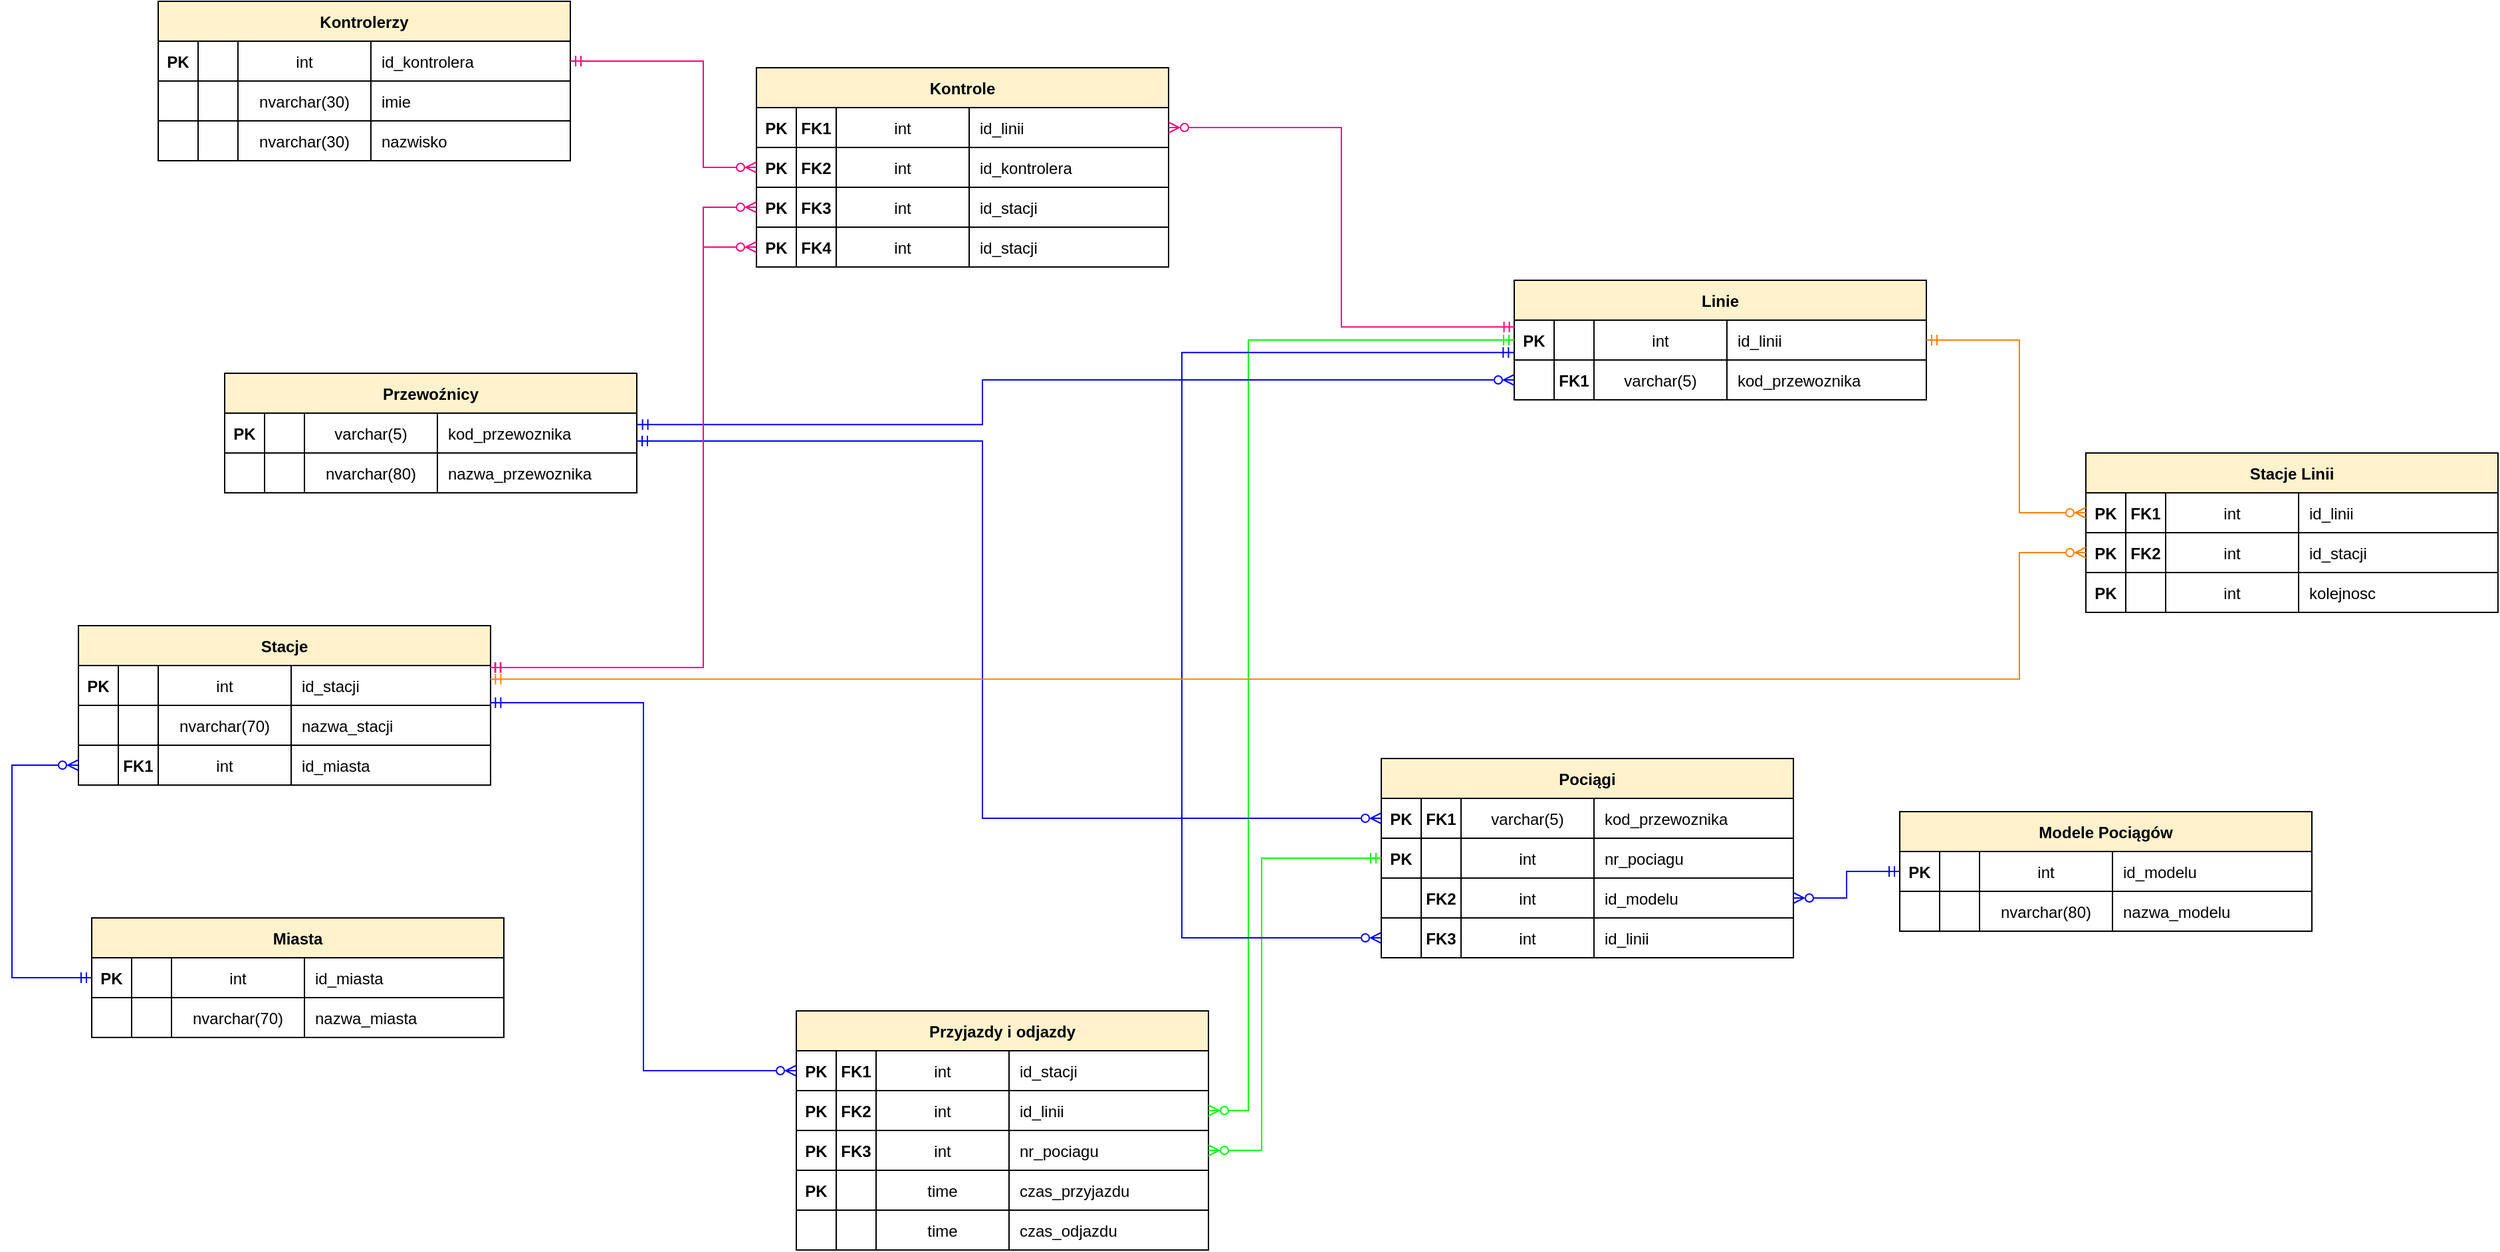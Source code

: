 <mxfile version="20.7.4" type="device"><diagram id="R2lEEEUBdFMjLlhIrx00" name="Page-1"><mxGraphModel dx="2643" dy="2155" grid="1" gridSize="10" guides="1" tooltips="1" connect="1" arrows="1" fold="1" page="1" pageScale="1" pageWidth="850" pageHeight="1100" math="0" shadow="0" extFonts="Permanent Marker^https://fonts.googleapis.com/css?family=Permanent+Marker"><root><mxCell id="0"/><mxCell id="1" parent="0"/><mxCell id="7_qt628ERWkZBhggBIUi-241" value="Stacje" style="shape=table;startSize=30;container=1;collapsible=1;childLayout=tableLayout;fixedRows=1;rowLines=0;fontStyle=1;align=center;resizeLast=1;fillColor=#FFF2CC;" parent="1" vertex="1"><mxGeometry x="30" y="420" width="310" height="120" as="geometry"/></mxCell><mxCell id="7_qt628ERWkZBhggBIUi-242" value="" style="shape=tableRow;horizontal=0;startSize=0;swimlaneHead=0;swimlaneBody=0;fillColor=none;collapsible=0;dropTarget=0;points=[[0,0.5],[1,0.5]];portConstraint=eastwest;top=0;left=0;right=0;bottom=1;" parent="7_qt628ERWkZBhggBIUi-241" vertex="1"><mxGeometry y="30" width="310" height="30" as="geometry"/></mxCell><mxCell id="7_qt628ERWkZBhggBIUi-243" value="PK" style="shape=partialRectangle;connectable=0;fillColor=none;top=0;left=0;bottom=0;right=0;fontStyle=1;overflow=hidden;" parent="7_qt628ERWkZBhggBIUi-242" vertex="1"><mxGeometry width="30" height="30" as="geometry"><mxRectangle width="30" height="30" as="alternateBounds"/></mxGeometry></mxCell><mxCell id="7_qt628ERWkZBhggBIUi-276" style="shape=partialRectangle;connectable=0;fillColor=none;top=0;left=0;bottom=0;right=0;fontStyle=1;overflow=hidden;" parent="7_qt628ERWkZBhggBIUi-242" vertex="1"><mxGeometry x="30" width="30" height="30" as="geometry"><mxRectangle width="30" height="30" as="alternateBounds"/></mxGeometry></mxCell><mxCell id="7_qt628ERWkZBhggBIUi-244" value="int" style="shape=partialRectangle;connectable=0;fillColor=none;top=0;left=0;bottom=0;right=0;fontStyle=0;overflow=hidden;" parent="7_qt628ERWkZBhggBIUi-242" vertex="1"><mxGeometry x="60" width="100" height="30" as="geometry"><mxRectangle width="100" height="30" as="alternateBounds"/></mxGeometry></mxCell><mxCell id="7_qt628ERWkZBhggBIUi-245" value="id_stacji" style="shape=partialRectangle;connectable=0;fillColor=none;top=0;left=0;bottom=0;right=0;align=left;spacingLeft=6;fontStyle=0;overflow=hidden;" parent="7_qt628ERWkZBhggBIUi-242" vertex="1"><mxGeometry x="160" width="150" height="30" as="geometry"><mxRectangle width="150" height="30" as="alternateBounds"/></mxGeometry></mxCell><mxCell id="7_qt628ERWkZBhggBIUi-246" value="" style="shape=tableRow;horizontal=0;startSize=0;swimlaneHead=0;swimlaneBody=0;fillColor=none;collapsible=0;dropTarget=0;points=[[0,0.5],[1,0.5]];portConstraint=eastwest;top=0;left=0;right=0;bottom=1;" parent="7_qt628ERWkZBhggBIUi-241" vertex="1"><mxGeometry y="60" width="310" height="30" as="geometry"/></mxCell><mxCell id="7_qt628ERWkZBhggBIUi-247" value="" style="shape=partialRectangle;connectable=0;fillColor=none;top=0;left=0;bottom=0;right=0;fontStyle=1;overflow=hidden;" parent="7_qt628ERWkZBhggBIUi-246" vertex="1"><mxGeometry width="30" height="30" as="geometry"><mxRectangle width="30" height="30" as="alternateBounds"/></mxGeometry></mxCell><mxCell id="7_qt628ERWkZBhggBIUi-277" style="shape=partialRectangle;connectable=0;fillColor=none;top=0;left=0;bottom=0;right=0;fontStyle=1;overflow=hidden;" parent="7_qt628ERWkZBhggBIUi-246" vertex="1"><mxGeometry x="30" width="30" height="30" as="geometry"><mxRectangle width="30" height="30" as="alternateBounds"/></mxGeometry></mxCell><mxCell id="7_qt628ERWkZBhggBIUi-248" value="nvarchar(70)" style="shape=partialRectangle;connectable=0;fillColor=none;top=0;left=0;bottom=0;right=0;fontStyle=0;overflow=hidden;" parent="7_qt628ERWkZBhggBIUi-246" vertex="1"><mxGeometry x="60" width="100" height="30" as="geometry"><mxRectangle width="100" height="30" as="alternateBounds"/></mxGeometry></mxCell><mxCell id="7_qt628ERWkZBhggBIUi-249" value="nazwa_stacji" style="shape=partialRectangle;connectable=0;fillColor=none;top=0;left=0;bottom=0;right=0;align=left;spacingLeft=6;fontStyle=0;overflow=hidden;" parent="7_qt628ERWkZBhggBIUi-246" vertex="1"><mxGeometry x="160" width="150" height="30" as="geometry"><mxRectangle width="150" height="30" as="alternateBounds"/></mxGeometry></mxCell><mxCell id="7_qt628ERWkZBhggBIUi-259" style="shape=tableRow;horizontal=0;startSize=0;swimlaneHead=0;swimlaneBody=0;fillColor=none;collapsible=0;dropTarget=0;points=[[0,0.5],[1,0.5]];portConstraint=eastwest;top=0;left=0;right=0;bottom=1;" parent="7_qt628ERWkZBhggBIUi-241" vertex="1"><mxGeometry y="90" width="310" height="30" as="geometry"/></mxCell><mxCell id="7_qt628ERWkZBhggBIUi-260" value="" style="shape=partialRectangle;connectable=0;fillColor=none;top=0;left=0;bottom=0;right=0;fontStyle=1;overflow=hidden;" parent="7_qt628ERWkZBhggBIUi-259" vertex="1"><mxGeometry width="30" height="30" as="geometry"><mxRectangle width="30" height="30" as="alternateBounds"/></mxGeometry></mxCell><mxCell id="7_qt628ERWkZBhggBIUi-278" value="FK1" style="shape=partialRectangle;connectable=0;fillColor=none;top=0;left=0;bottom=0;right=0;fontStyle=1;overflow=hidden;" parent="7_qt628ERWkZBhggBIUi-259" vertex="1"><mxGeometry x="30" width="30" height="30" as="geometry"><mxRectangle width="30" height="30" as="alternateBounds"/></mxGeometry></mxCell><mxCell id="7_qt628ERWkZBhggBIUi-261" value="int" style="shape=partialRectangle;connectable=0;fillColor=none;top=0;left=0;bottom=0;right=0;fontStyle=0;overflow=hidden;" parent="7_qt628ERWkZBhggBIUi-259" vertex="1"><mxGeometry x="60" width="100" height="30" as="geometry"><mxRectangle width="100" height="30" as="alternateBounds"/></mxGeometry></mxCell><mxCell id="7_qt628ERWkZBhggBIUi-262" value="id_miasta" style="shape=partialRectangle;connectable=0;fillColor=none;top=0;left=0;bottom=0;right=0;align=left;spacingLeft=6;fontStyle=0;overflow=hidden;" parent="7_qt628ERWkZBhggBIUi-259" vertex="1"><mxGeometry x="160" width="150" height="30" as="geometry"><mxRectangle width="150" height="30" as="alternateBounds"/></mxGeometry></mxCell><mxCell id="7_qt628ERWkZBhggBIUi-282" value="Linie" style="shape=table;startSize=30;container=1;collapsible=1;childLayout=tableLayout;fixedRows=1;rowLines=0;fontStyle=1;align=center;resizeLast=1;fillColor=#FFF2CC;columnLines=1;" parent="1" vertex="1"><mxGeometry x="1110" y="160" width="310" height="90" as="geometry"/></mxCell><mxCell id="7_qt628ERWkZBhggBIUi-283" value="" style="shape=tableRow;horizontal=0;startSize=0;swimlaneHead=0;swimlaneBody=0;fillColor=none;collapsible=0;dropTarget=0;points=[[0,0.5],[1,0.5]];portConstraint=eastwest;top=0;left=0;right=0;bottom=1;" parent="7_qt628ERWkZBhggBIUi-282" vertex="1"><mxGeometry y="30" width="310" height="30" as="geometry"/></mxCell><mxCell id="7_qt628ERWkZBhggBIUi-284" value="PK" style="shape=partialRectangle;connectable=0;fillColor=none;top=0;left=0;bottom=0;right=0;fontStyle=1;overflow=hidden;" parent="7_qt628ERWkZBhggBIUi-283" vertex="1"><mxGeometry width="30" height="30" as="geometry"><mxRectangle width="30" height="30" as="alternateBounds"/></mxGeometry></mxCell><mxCell id="7_qt628ERWkZBhggBIUi-285" value="" style="shape=partialRectangle;connectable=0;fillColor=none;top=0;left=0;bottom=0;right=0;fontStyle=1;overflow=hidden;" parent="7_qt628ERWkZBhggBIUi-283" vertex="1"><mxGeometry x="30" width="30" height="30" as="geometry"><mxRectangle width="30" height="30" as="alternateBounds"/></mxGeometry></mxCell><mxCell id="7_qt628ERWkZBhggBIUi-286" value="int" style="shape=partialRectangle;connectable=0;fillColor=none;top=0;left=0;bottom=0;right=0;fontStyle=0;overflow=hidden;" parent="7_qt628ERWkZBhggBIUi-283" vertex="1"><mxGeometry x="60" width="100" height="30" as="geometry"><mxRectangle width="100" height="30" as="alternateBounds"/></mxGeometry></mxCell><mxCell id="7_qt628ERWkZBhggBIUi-287" value="id_linii" style="shape=partialRectangle;connectable=0;fillColor=none;top=0;left=0;bottom=0;right=0;align=left;spacingLeft=6;fontStyle=0;overflow=hidden;" parent="7_qt628ERWkZBhggBIUi-283" vertex="1"><mxGeometry x="160" width="150" height="30" as="geometry"><mxRectangle width="150" height="30" as="alternateBounds"/></mxGeometry></mxCell><mxCell id="7_qt628ERWkZBhggBIUi-370" value="" style="shape=tableRow;horizontal=0;startSize=0;swimlaneHead=0;swimlaneBody=0;fillColor=none;collapsible=0;dropTarget=0;points=[[0,0.5],[1,0.5]];portConstraint=eastwest;top=0;left=0;right=0;bottom=1;" parent="7_qt628ERWkZBhggBIUi-282" vertex="1"><mxGeometry y="60" width="310" height="30" as="geometry"/></mxCell><mxCell id="7_qt628ERWkZBhggBIUi-371" value="" style="shape=partialRectangle;connectable=0;fillColor=none;top=0;left=0;bottom=0;right=0;fontStyle=1;overflow=hidden;" parent="7_qt628ERWkZBhggBIUi-370" vertex="1"><mxGeometry width="30" height="30" as="geometry"><mxRectangle width="30" height="30" as="alternateBounds"/></mxGeometry></mxCell><mxCell id="7_qt628ERWkZBhggBIUi-372" value="FK1" style="shape=partialRectangle;connectable=0;fillColor=none;top=0;left=0;bottom=0;right=0;fontStyle=1;overflow=hidden;" parent="7_qt628ERWkZBhggBIUi-370" vertex="1"><mxGeometry x="30" width="30" height="30" as="geometry"><mxRectangle width="30" height="30" as="alternateBounds"/></mxGeometry></mxCell><mxCell id="7_qt628ERWkZBhggBIUi-373" value="varchar(5)" style="shape=partialRectangle;connectable=0;fillColor=none;top=0;left=0;bottom=0;right=0;fontStyle=0;overflow=hidden;" parent="7_qt628ERWkZBhggBIUi-370" vertex="1"><mxGeometry x="60" width="100" height="30" as="geometry"><mxRectangle width="100" height="30" as="alternateBounds"/></mxGeometry></mxCell><mxCell id="7_qt628ERWkZBhggBIUi-374" value="kod_przewoznika" style="shape=partialRectangle;connectable=0;fillColor=none;top=0;left=0;bottom=0;right=0;align=left;spacingLeft=6;fontStyle=0;overflow=hidden;" parent="7_qt628ERWkZBhggBIUi-370" vertex="1"><mxGeometry x="160" width="150" height="30" as="geometry"><mxRectangle width="150" height="30" as="alternateBounds"/></mxGeometry></mxCell><mxCell id="7_qt628ERWkZBhggBIUi-299" value="Miasta" style="shape=table;startSize=30;container=1;collapsible=1;childLayout=tableLayout;fixedRows=1;rowLines=0;fontStyle=1;align=center;resizeLast=1;fillColor=#FFF2CC;" parent="1" vertex="1"><mxGeometry x="40" y="640" width="310" height="90" as="geometry"/></mxCell><mxCell id="7_qt628ERWkZBhggBIUi-300" value="" style="shape=tableRow;horizontal=0;startSize=0;swimlaneHead=0;swimlaneBody=0;fillColor=none;collapsible=0;dropTarget=0;points=[[0,0.5],[1,0.5]];portConstraint=eastwest;top=0;left=0;right=0;bottom=1;" parent="7_qt628ERWkZBhggBIUi-299" vertex="1"><mxGeometry y="30" width="310" height="30" as="geometry"/></mxCell><mxCell id="7_qt628ERWkZBhggBIUi-301" value="PK" style="shape=partialRectangle;connectable=0;fillColor=none;top=0;left=0;bottom=0;right=0;fontStyle=1;overflow=hidden;" parent="7_qt628ERWkZBhggBIUi-300" vertex="1"><mxGeometry width="30" height="30" as="geometry"><mxRectangle width="30" height="30" as="alternateBounds"/></mxGeometry></mxCell><mxCell id="7_qt628ERWkZBhggBIUi-302" style="shape=partialRectangle;connectable=0;fillColor=none;top=0;left=0;bottom=0;right=0;fontStyle=1;overflow=hidden;" parent="7_qt628ERWkZBhggBIUi-300" vertex="1"><mxGeometry x="30" width="30" height="30" as="geometry"><mxRectangle width="30" height="30" as="alternateBounds"/></mxGeometry></mxCell><mxCell id="7_qt628ERWkZBhggBIUi-303" value="int" style="shape=partialRectangle;connectable=0;fillColor=none;top=0;left=0;bottom=0;right=0;fontStyle=0;overflow=hidden;" parent="7_qt628ERWkZBhggBIUi-300" vertex="1"><mxGeometry x="60" width="100" height="30" as="geometry"><mxRectangle width="100" height="30" as="alternateBounds"/></mxGeometry></mxCell><mxCell id="7_qt628ERWkZBhggBIUi-304" value="id_miasta" style="shape=partialRectangle;connectable=0;fillColor=none;top=0;left=0;bottom=0;right=0;align=left;spacingLeft=6;fontStyle=0;overflow=hidden;" parent="7_qt628ERWkZBhggBIUi-300" vertex="1"><mxGeometry x="160" width="150" height="30" as="geometry"><mxRectangle width="150" height="30" as="alternateBounds"/></mxGeometry></mxCell><mxCell id="7_qt628ERWkZBhggBIUi-305" value="" style="shape=tableRow;horizontal=0;startSize=0;swimlaneHead=0;swimlaneBody=0;fillColor=none;collapsible=0;dropTarget=0;points=[[0,0.5],[1,0.5]];portConstraint=eastwest;top=0;left=0;right=0;bottom=1;" parent="7_qt628ERWkZBhggBIUi-299" vertex="1"><mxGeometry y="60" width="310" height="30" as="geometry"/></mxCell><mxCell id="7_qt628ERWkZBhggBIUi-306" value="" style="shape=partialRectangle;connectable=0;fillColor=none;top=0;left=0;bottom=0;right=0;fontStyle=1;overflow=hidden;" parent="7_qt628ERWkZBhggBIUi-305" vertex="1"><mxGeometry width="30" height="30" as="geometry"><mxRectangle width="30" height="30" as="alternateBounds"/></mxGeometry></mxCell><mxCell id="7_qt628ERWkZBhggBIUi-307" style="shape=partialRectangle;connectable=0;fillColor=none;top=0;left=0;bottom=0;right=0;fontStyle=1;overflow=hidden;" parent="7_qt628ERWkZBhggBIUi-305" vertex="1"><mxGeometry x="30" width="30" height="30" as="geometry"><mxRectangle width="30" height="30" as="alternateBounds"/></mxGeometry></mxCell><mxCell id="7_qt628ERWkZBhggBIUi-308" value="nvarchar(70)" style="shape=partialRectangle;connectable=0;fillColor=none;top=0;left=0;bottom=0;right=0;fontStyle=0;overflow=hidden;" parent="7_qt628ERWkZBhggBIUi-305" vertex="1"><mxGeometry x="60" width="100" height="30" as="geometry"><mxRectangle width="100" height="30" as="alternateBounds"/></mxGeometry></mxCell><mxCell id="7_qt628ERWkZBhggBIUi-309" value="nazwa_miasta" style="shape=partialRectangle;connectable=0;fillColor=none;top=0;left=0;bottom=0;right=0;align=left;spacingLeft=6;fontStyle=0;overflow=hidden;" parent="7_qt628ERWkZBhggBIUi-305" vertex="1"><mxGeometry x="160" width="150" height="30" as="geometry"><mxRectangle width="150" height="30" as="alternateBounds"/></mxGeometry></mxCell><mxCell id="7_qt628ERWkZBhggBIUi-315" value="Modele Pociągów" style="shape=table;startSize=30;container=1;collapsible=1;childLayout=tableLayout;fixedRows=1;rowLines=0;fontStyle=1;align=center;resizeLast=1;fillColor=#FFF2CC;" parent="1" vertex="1"><mxGeometry x="1400" y="560" width="310" height="90" as="geometry"/></mxCell><mxCell id="7_qt628ERWkZBhggBIUi-316" value="" style="shape=tableRow;horizontal=0;startSize=0;swimlaneHead=0;swimlaneBody=0;fillColor=none;collapsible=0;dropTarget=0;points=[[0,0.5],[1,0.5]];portConstraint=eastwest;top=0;left=0;right=0;bottom=1;" parent="7_qt628ERWkZBhggBIUi-315" vertex="1"><mxGeometry y="30" width="310" height="30" as="geometry"/></mxCell><mxCell id="7_qt628ERWkZBhggBIUi-317" value="PK" style="shape=partialRectangle;connectable=0;fillColor=none;top=0;left=0;bottom=0;right=0;fontStyle=1;overflow=hidden;" parent="7_qt628ERWkZBhggBIUi-316" vertex="1"><mxGeometry width="30" height="30" as="geometry"><mxRectangle width="30" height="30" as="alternateBounds"/></mxGeometry></mxCell><mxCell id="7_qt628ERWkZBhggBIUi-318" style="shape=partialRectangle;connectable=0;fillColor=none;top=0;left=0;bottom=0;right=0;fontStyle=1;overflow=hidden;" parent="7_qt628ERWkZBhggBIUi-316" vertex="1"><mxGeometry x="30" width="30" height="30" as="geometry"><mxRectangle width="30" height="30" as="alternateBounds"/></mxGeometry></mxCell><mxCell id="7_qt628ERWkZBhggBIUi-319" value="int" style="shape=partialRectangle;connectable=0;fillColor=none;top=0;left=0;bottom=0;right=0;fontStyle=0;overflow=hidden;" parent="7_qt628ERWkZBhggBIUi-316" vertex="1"><mxGeometry x="60" width="100" height="30" as="geometry"><mxRectangle width="100" height="30" as="alternateBounds"/></mxGeometry></mxCell><mxCell id="7_qt628ERWkZBhggBIUi-320" value="id_modelu" style="shape=partialRectangle;connectable=0;fillColor=none;top=0;left=0;bottom=0;right=0;align=left;spacingLeft=6;fontStyle=0;overflow=hidden;" parent="7_qt628ERWkZBhggBIUi-316" vertex="1"><mxGeometry x="160" width="150" height="30" as="geometry"><mxRectangle width="150" height="30" as="alternateBounds"/></mxGeometry></mxCell><mxCell id="7_qt628ERWkZBhggBIUi-321" value="" style="shape=tableRow;horizontal=0;startSize=0;swimlaneHead=0;swimlaneBody=0;fillColor=none;collapsible=0;dropTarget=0;points=[[0,0.5],[1,0.5]];portConstraint=eastwest;top=0;left=0;right=0;bottom=1;" parent="7_qt628ERWkZBhggBIUi-315" vertex="1"><mxGeometry y="60" width="310" height="30" as="geometry"/></mxCell><mxCell id="7_qt628ERWkZBhggBIUi-322" value="" style="shape=partialRectangle;connectable=0;fillColor=none;top=0;left=0;bottom=0;right=0;fontStyle=1;overflow=hidden;" parent="7_qt628ERWkZBhggBIUi-321" vertex="1"><mxGeometry width="30" height="30" as="geometry"><mxRectangle width="30" height="30" as="alternateBounds"/></mxGeometry></mxCell><mxCell id="7_qt628ERWkZBhggBIUi-323" style="shape=partialRectangle;connectable=0;fillColor=none;top=0;left=0;bottom=0;right=0;fontStyle=1;overflow=hidden;" parent="7_qt628ERWkZBhggBIUi-321" vertex="1"><mxGeometry x="30" width="30" height="30" as="geometry"><mxRectangle width="30" height="30" as="alternateBounds"/></mxGeometry></mxCell><mxCell id="7_qt628ERWkZBhggBIUi-324" value="nvarchar(80)" style="shape=partialRectangle;connectable=0;fillColor=none;top=0;left=0;bottom=0;right=0;fontStyle=0;overflow=hidden;" parent="7_qt628ERWkZBhggBIUi-321" vertex="1"><mxGeometry x="60" width="100" height="30" as="geometry"><mxRectangle width="100" height="30" as="alternateBounds"/></mxGeometry></mxCell><mxCell id="7_qt628ERWkZBhggBIUi-325" value="nazwa_modelu" style="shape=partialRectangle;connectable=0;fillColor=none;top=0;left=0;bottom=0;right=0;align=left;spacingLeft=6;fontStyle=0;overflow=hidden;" parent="7_qt628ERWkZBhggBIUi-321" vertex="1"><mxGeometry x="160" width="150" height="30" as="geometry"><mxRectangle width="150" height="30" as="alternateBounds"/></mxGeometry></mxCell><mxCell id="7_qt628ERWkZBhggBIUi-331" value="Przewoźnicy" style="shape=table;startSize=30;container=1;collapsible=1;childLayout=tableLayout;fixedRows=1;rowLines=0;fontStyle=1;align=center;resizeLast=1;fillColor=#FFF2CC;columnLines=1;" parent="1" vertex="1"><mxGeometry x="140" y="230" width="310" height="90" as="geometry"/></mxCell><mxCell id="7_qt628ERWkZBhggBIUi-332" value="" style="shape=tableRow;horizontal=0;startSize=0;swimlaneHead=0;swimlaneBody=0;fillColor=none;collapsible=0;dropTarget=0;points=[[0,0.5],[1,0.5]];portConstraint=eastwest;top=0;left=0;right=0;bottom=1;" parent="7_qt628ERWkZBhggBIUi-331" vertex="1"><mxGeometry y="30" width="310" height="30" as="geometry"/></mxCell><mxCell id="7_qt628ERWkZBhggBIUi-333" value="PK" style="shape=partialRectangle;connectable=0;fillColor=none;top=0;left=0;bottom=0;right=0;fontStyle=1;overflow=hidden;" parent="7_qt628ERWkZBhggBIUi-332" vertex="1"><mxGeometry width="30" height="30" as="geometry"><mxRectangle width="30" height="30" as="alternateBounds"/></mxGeometry></mxCell><mxCell id="7_qt628ERWkZBhggBIUi-334" style="shape=partialRectangle;connectable=0;fillColor=none;top=0;left=0;bottom=0;right=0;fontStyle=1;overflow=hidden;" parent="7_qt628ERWkZBhggBIUi-332" vertex="1"><mxGeometry x="30" width="30" height="30" as="geometry"><mxRectangle width="30" height="30" as="alternateBounds"/></mxGeometry></mxCell><mxCell id="7_qt628ERWkZBhggBIUi-335" value="varchar(5)" style="shape=partialRectangle;connectable=0;fillColor=none;top=0;left=0;bottom=0;right=0;fontStyle=0;overflow=hidden;" parent="7_qt628ERWkZBhggBIUi-332" vertex="1"><mxGeometry x="60" width="100" height="30" as="geometry"><mxRectangle width="100" height="30" as="alternateBounds"/></mxGeometry></mxCell><mxCell id="7_qt628ERWkZBhggBIUi-336" value="kod_przewoznika" style="shape=partialRectangle;connectable=0;fillColor=none;top=0;left=0;bottom=0;right=0;align=left;spacingLeft=6;fontStyle=0;overflow=hidden;" parent="7_qt628ERWkZBhggBIUi-332" vertex="1"><mxGeometry x="160" width="150" height="30" as="geometry"><mxRectangle width="150" height="30" as="alternateBounds"/></mxGeometry></mxCell><mxCell id="7_qt628ERWkZBhggBIUi-337" value="" style="shape=tableRow;horizontal=0;startSize=0;swimlaneHead=0;swimlaneBody=0;fillColor=none;collapsible=0;dropTarget=0;points=[[0,0.5],[1,0.5]];portConstraint=eastwest;top=0;left=0;right=0;bottom=1;" parent="7_qt628ERWkZBhggBIUi-331" vertex="1"><mxGeometry y="60" width="310" height="30" as="geometry"/></mxCell><mxCell id="7_qt628ERWkZBhggBIUi-338" value="" style="shape=partialRectangle;connectable=0;fillColor=none;top=0;left=0;bottom=0;right=0;fontStyle=1;overflow=hidden;" parent="7_qt628ERWkZBhggBIUi-337" vertex="1"><mxGeometry width="30" height="30" as="geometry"><mxRectangle width="30" height="30" as="alternateBounds"/></mxGeometry></mxCell><mxCell id="7_qt628ERWkZBhggBIUi-339" style="shape=partialRectangle;connectable=0;fillColor=none;top=0;left=0;bottom=0;right=0;fontStyle=1;overflow=hidden;" parent="7_qt628ERWkZBhggBIUi-337" vertex="1"><mxGeometry x="30" width="30" height="30" as="geometry"><mxRectangle width="30" height="30" as="alternateBounds"/></mxGeometry></mxCell><mxCell id="7_qt628ERWkZBhggBIUi-340" value="nvarchar(80)" style="shape=partialRectangle;connectable=0;fillColor=none;top=0;left=0;bottom=0;right=0;fontStyle=0;overflow=hidden;" parent="7_qt628ERWkZBhggBIUi-337" vertex="1"><mxGeometry x="60" width="100" height="30" as="geometry"><mxRectangle width="100" height="30" as="alternateBounds"/></mxGeometry></mxCell><mxCell id="7_qt628ERWkZBhggBIUi-341" value="nazwa_przewoznika" style="shape=partialRectangle;connectable=0;fillColor=none;top=0;left=0;bottom=0;right=0;align=left;spacingLeft=6;fontStyle=0;overflow=hidden;" parent="7_qt628ERWkZBhggBIUi-337" vertex="1"><mxGeometry x="160" width="150" height="30" as="geometry"><mxRectangle width="150" height="30" as="alternateBounds"/></mxGeometry></mxCell><mxCell id="7_qt628ERWkZBhggBIUi-342" value="Przyjazdy i odjazdy" style="shape=table;startSize=30;container=1;collapsible=1;childLayout=tableLayout;fixedRows=1;rowLines=0;fontStyle=1;align=center;resizeLast=1;fillColor=#FFF2CC;" parent="1" vertex="1"><mxGeometry x="570" y="710" width="310" height="180" as="geometry"/></mxCell><mxCell id="7_qt628ERWkZBhggBIUi-343" value="" style="shape=tableRow;horizontal=0;startSize=0;swimlaneHead=0;swimlaneBody=0;fillColor=none;collapsible=0;dropTarget=0;points=[[0,0.5],[1,0.5]];portConstraint=eastwest;top=0;left=0;right=0;bottom=1;" parent="7_qt628ERWkZBhggBIUi-342" vertex="1"><mxGeometry y="30" width="310" height="30" as="geometry"/></mxCell><mxCell id="7_qt628ERWkZBhggBIUi-344" value="PK" style="shape=partialRectangle;connectable=0;fillColor=none;top=0;left=0;bottom=0;right=0;fontStyle=1;overflow=hidden;" parent="7_qt628ERWkZBhggBIUi-343" vertex="1"><mxGeometry width="30" height="30" as="geometry"><mxRectangle width="30" height="30" as="alternateBounds"/></mxGeometry></mxCell><mxCell id="7_qt628ERWkZBhggBIUi-345" value="FK1" style="shape=partialRectangle;connectable=0;fillColor=none;top=0;left=0;bottom=0;right=0;fontStyle=1;overflow=hidden;" parent="7_qt628ERWkZBhggBIUi-343" vertex="1"><mxGeometry x="30" width="30" height="30" as="geometry"><mxRectangle width="30" height="30" as="alternateBounds"/></mxGeometry></mxCell><mxCell id="7_qt628ERWkZBhggBIUi-346" value="int" style="shape=partialRectangle;connectable=0;fillColor=none;top=0;left=0;bottom=0;right=0;fontStyle=0;overflow=hidden;" parent="7_qt628ERWkZBhggBIUi-343" vertex="1"><mxGeometry x="60" width="100" height="30" as="geometry"><mxRectangle width="100" height="30" as="alternateBounds"/></mxGeometry></mxCell><mxCell id="7_qt628ERWkZBhggBIUi-347" value="id_stacji" style="shape=partialRectangle;connectable=0;fillColor=none;top=0;left=0;bottom=0;right=0;align=left;spacingLeft=6;fontStyle=0;overflow=hidden;" parent="7_qt628ERWkZBhggBIUi-343" vertex="1"><mxGeometry x="160" width="150" height="30" as="geometry"><mxRectangle width="150" height="30" as="alternateBounds"/></mxGeometry></mxCell><mxCell id="7_qt628ERWkZBhggBIUi-348" value="" style="shape=tableRow;horizontal=0;startSize=0;swimlaneHead=0;swimlaneBody=0;fillColor=none;collapsible=0;dropTarget=0;points=[[0,0.5],[1,0.5]];portConstraint=eastwest;top=0;left=0;right=0;bottom=1;" parent="7_qt628ERWkZBhggBIUi-342" vertex="1"><mxGeometry y="60" width="310" height="30" as="geometry"/></mxCell><mxCell id="7_qt628ERWkZBhggBIUi-349" value="PK" style="shape=partialRectangle;connectable=0;fillColor=none;top=0;left=0;bottom=0;right=0;fontStyle=1;overflow=hidden;" parent="7_qt628ERWkZBhggBIUi-348" vertex="1"><mxGeometry width="30" height="30" as="geometry"><mxRectangle width="30" height="30" as="alternateBounds"/></mxGeometry></mxCell><mxCell id="7_qt628ERWkZBhggBIUi-350" value="FK2" style="shape=partialRectangle;connectable=0;fillColor=none;top=0;left=0;bottom=0;right=0;fontStyle=1;overflow=hidden;" parent="7_qt628ERWkZBhggBIUi-348" vertex="1"><mxGeometry x="30" width="30" height="30" as="geometry"><mxRectangle width="30" height="30" as="alternateBounds"/></mxGeometry></mxCell><mxCell id="7_qt628ERWkZBhggBIUi-351" value="int" style="shape=partialRectangle;connectable=0;fillColor=none;top=0;left=0;bottom=0;right=0;fontStyle=0;overflow=hidden;" parent="7_qt628ERWkZBhggBIUi-348" vertex="1"><mxGeometry x="60" width="100" height="30" as="geometry"><mxRectangle width="100" height="30" as="alternateBounds"/></mxGeometry></mxCell><mxCell id="7_qt628ERWkZBhggBIUi-352" value="id_linii" style="shape=partialRectangle;connectable=0;fillColor=none;top=0;left=0;bottom=0;right=0;align=left;spacingLeft=6;fontStyle=0;overflow=hidden;" parent="7_qt628ERWkZBhggBIUi-348" vertex="1"><mxGeometry x="160" width="150" height="30" as="geometry"><mxRectangle width="150" height="30" as="alternateBounds"/></mxGeometry></mxCell><mxCell id="7_qt628ERWkZBhggBIUi-455" value="" style="shape=tableRow;horizontal=0;startSize=0;swimlaneHead=0;swimlaneBody=0;fillColor=none;collapsible=0;dropTarget=0;points=[[0,0.5],[1,0.5]];portConstraint=eastwest;top=0;left=0;right=0;bottom=1;" parent="7_qt628ERWkZBhggBIUi-342" vertex="1"><mxGeometry y="90" width="310" height="30" as="geometry"/></mxCell><mxCell id="7_qt628ERWkZBhggBIUi-456" value="PK" style="shape=partialRectangle;connectable=0;fillColor=none;top=0;left=0;bottom=0;right=0;fontStyle=1;overflow=hidden;" parent="7_qt628ERWkZBhggBIUi-455" vertex="1"><mxGeometry width="30" height="30" as="geometry"><mxRectangle width="30" height="30" as="alternateBounds"/></mxGeometry></mxCell><mxCell id="7_qt628ERWkZBhggBIUi-457" value="FK3" style="shape=partialRectangle;connectable=0;fillColor=none;top=0;left=0;bottom=0;right=0;fontStyle=1;overflow=hidden;" parent="7_qt628ERWkZBhggBIUi-455" vertex="1"><mxGeometry x="30" width="30" height="30" as="geometry"><mxRectangle width="30" height="30" as="alternateBounds"/></mxGeometry></mxCell><mxCell id="7_qt628ERWkZBhggBIUi-458" value="int" style="shape=partialRectangle;connectable=0;fillColor=none;top=0;left=0;bottom=0;right=0;fontStyle=0;overflow=hidden;" parent="7_qt628ERWkZBhggBIUi-455" vertex="1"><mxGeometry x="60" width="100" height="30" as="geometry"><mxRectangle width="100" height="30" as="alternateBounds"/></mxGeometry></mxCell><mxCell id="7_qt628ERWkZBhggBIUi-459" value="nr_pociagu" style="shape=partialRectangle;connectable=0;fillColor=none;top=0;left=0;bottom=0;right=0;align=left;spacingLeft=6;fontStyle=0;overflow=hidden;" parent="7_qt628ERWkZBhggBIUi-455" vertex="1"><mxGeometry x="160" width="150" height="30" as="geometry"><mxRectangle width="150" height="30" as="alternateBounds"/></mxGeometry></mxCell><mxCell id="7_qt628ERWkZBhggBIUi-353" style="shape=tableRow;horizontal=0;startSize=0;swimlaneHead=0;swimlaneBody=0;fillColor=none;collapsible=0;dropTarget=0;points=[[0,0.5],[1,0.5]];portConstraint=eastwest;top=0;left=0;right=0;bottom=1;" parent="7_qt628ERWkZBhggBIUi-342" vertex="1"><mxGeometry y="120" width="310" height="30" as="geometry"/></mxCell><mxCell id="7_qt628ERWkZBhggBIUi-354" value="PK" style="shape=partialRectangle;connectable=0;fillColor=none;top=0;left=0;bottom=0;right=0;fontStyle=1;overflow=hidden;" parent="7_qt628ERWkZBhggBIUi-353" vertex="1"><mxGeometry width="30" height="30" as="geometry"><mxRectangle width="30" height="30" as="alternateBounds"/></mxGeometry></mxCell><mxCell id="7_qt628ERWkZBhggBIUi-355" value="" style="shape=partialRectangle;connectable=0;fillColor=none;top=0;left=0;bottom=0;right=0;fontStyle=1;overflow=hidden;" parent="7_qt628ERWkZBhggBIUi-353" vertex="1"><mxGeometry x="30" width="30" height="30" as="geometry"><mxRectangle width="30" height="30" as="alternateBounds"/></mxGeometry></mxCell><mxCell id="7_qt628ERWkZBhggBIUi-356" value="time" style="shape=partialRectangle;connectable=0;fillColor=none;top=0;left=0;bottom=0;right=0;fontStyle=0;overflow=hidden;" parent="7_qt628ERWkZBhggBIUi-353" vertex="1"><mxGeometry x="60" width="100" height="30" as="geometry"><mxRectangle width="100" height="30" as="alternateBounds"/></mxGeometry></mxCell><mxCell id="7_qt628ERWkZBhggBIUi-357" value="czas_przyjazdu" style="shape=partialRectangle;connectable=0;fillColor=none;top=0;left=0;bottom=0;right=0;align=left;spacingLeft=6;fontStyle=0;overflow=hidden;" parent="7_qt628ERWkZBhggBIUi-353" vertex="1"><mxGeometry x="160" width="150" height="30" as="geometry"><mxRectangle width="150" height="30" as="alternateBounds"/></mxGeometry></mxCell><mxCell id="7_qt628ERWkZBhggBIUi-360" style="shape=tableRow;horizontal=0;startSize=0;swimlaneHead=0;swimlaneBody=0;fillColor=none;collapsible=0;dropTarget=0;points=[[0,0.5],[1,0.5]];portConstraint=eastwest;top=0;left=0;right=0;bottom=1;" parent="7_qt628ERWkZBhggBIUi-342" vertex="1"><mxGeometry y="150" width="310" height="30" as="geometry"/></mxCell><mxCell id="7_qt628ERWkZBhggBIUi-361" value="" style="shape=partialRectangle;connectable=0;fillColor=none;top=0;left=0;bottom=0;right=0;fontStyle=1;overflow=hidden;" parent="7_qt628ERWkZBhggBIUi-360" vertex="1"><mxGeometry width="30" height="30" as="geometry"><mxRectangle width="30" height="30" as="alternateBounds"/></mxGeometry></mxCell><mxCell id="7_qt628ERWkZBhggBIUi-362" value="" style="shape=partialRectangle;connectable=0;fillColor=none;top=0;left=0;bottom=0;right=0;fontStyle=1;overflow=hidden;" parent="7_qt628ERWkZBhggBIUi-360" vertex="1"><mxGeometry x="30" width="30" height="30" as="geometry"><mxRectangle width="30" height="30" as="alternateBounds"/></mxGeometry></mxCell><mxCell id="7_qt628ERWkZBhggBIUi-363" value="time" style="shape=partialRectangle;connectable=0;fillColor=none;top=0;left=0;bottom=0;right=0;fontStyle=0;overflow=hidden;" parent="7_qt628ERWkZBhggBIUi-360" vertex="1"><mxGeometry x="60" width="100" height="30" as="geometry"><mxRectangle width="100" height="30" as="alternateBounds"/></mxGeometry></mxCell><mxCell id="7_qt628ERWkZBhggBIUi-364" value="czas_odjazdu" style="shape=partialRectangle;connectable=0;fillColor=none;top=0;left=0;bottom=0;right=0;align=left;spacingLeft=6;fontStyle=0;overflow=hidden;" parent="7_qt628ERWkZBhggBIUi-360" vertex="1"><mxGeometry x="160" width="150" height="30" as="geometry"><mxRectangle width="150" height="30" as="alternateBounds"/></mxGeometry></mxCell><mxCell id="7_qt628ERWkZBhggBIUi-375" value="" style="fontSize=12;html=1;endArrow=ERzeroToMany;startArrow=ERmandOne;rounded=0;entryX=0;entryY=0.5;entryDx=0;entryDy=0;exitX=0;exitY=0.5;exitDx=0;exitDy=0;edgeStyle=orthogonalEdgeStyle;endFill=0;strokeColor=#0000FF;fillColor=#fff2cc;" parent="1" source="7_qt628ERWkZBhggBIUi-300" target="7_qt628ERWkZBhggBIUi-259" edge="1"><mxGeometry width="100" height="100" relative="1" as="geometry"><mxPoint x="310" y="780" as="sourcePoint"/><mxPoint x="410" y="680" as="targetPoint"/><Array as="points"><mxPoint x="-20" y="685"/><mxPoint x="-20" y="525"/></Array></mxGeometry></mxCell><mxCell id="7_qt628ERWkZBhggBIUi-389" value="Pociągi" style="shape=table;startSize=30;container=1;collapsible=1;childLayout=tableLayout;fixedRows=1;rowLines=0;fontStyle=1;align=center;resizeLast=1;fillColor=#FFF2CC;" parent="1" vertex="1"><mxGeometry x="1010" y="520" width="310" height="150" as="geometry"/></mxCell><mxCell id="7_qt628ERWkZBhggBIUi-416" style="shape=tableRow;horizontal=0;startSize=0;swimlaneHead=0;swimlaneBody=0;fillColor=none;collapsible=0;dropTarget=0;points=[[0,0.5],[1,0.5]];portConstraint=eastwest;top=0;left=0;right=0;bottom=1;" parent="7_qt628ERWkZBhggBIUi-389" vertex="1"><mxGeometry y="30" width="310" height="30" as="geometry"/></mxCell><mxCell id="7_qt628ERWkZBhggBIUi-417" value="PK" style="shape=partialRectangle;connectable=0;fillColor=none;top=0;left=0;bottom=0;right=0;fontStyle=1;overflow=hidden;" parent="7_qt628ERWkZBhggBIUi-416" vertex="1"><mxGeometry width="30" height="30" as="geometry"><mxRectangle width="30" height="30" as="alternateBounds"/></mxGeometry></mxCell><mxCell id="7_qt628ERWkZBhggBIUi-418" value="FK1" style="shape=partialRectangle;connectable=0;fillColor=none;top=0;left=0;bottom=0;right=0;fontStyle=1;overflow=hidden;" parent="7_qt628ERWkZBhggBIUi-416" vertex="1"><mxGeometry x="30" width="30" height="30" as="geometry"><mxRectangle width="30" height="30" as="alternateBounds"/></mxGeometry></mxCell><mxCell id="7_qt628ERWkZBhggBIUi-419" value="varchar(5)" style="shape=partialRectangle;connectable=0;fillColor=none;top=0;left=0;bottom=0;right=0;fontStyle=0;overflow=hidden;" parent="7_qt628ERWkZBhggBIUi-416" vertex="1"><mxGeometry x="60" width="100" height="30" as="geometry"><mxRectangle width="100" height="30" as="alternateBounds"/></mxGeometry></mxCell><mxCell id="7_qt628ERWkZBhggBIUi-420" value="kod_przewoznika" style="shape=partialRectangle;connectable=0;fillColor=none;top=0;left=0;bottom=0;right=0;align=left;spacingLeft=6;fontStyle=0;overflow=hidden;" parent="7_qt628ERWkZBhggBIUi-416" vertex="1"><mxGeometry x="160" width="150" height="30" as="geometry"><mxRectangle width="150" height="30" as="alternateBounds"/></mxGeometry></mxCell><mxCell id="7_qt628ERWkZBhggBIUi-390" value="" style="shape=tableRow;horizontal=0;startSize=0;swimlaneHead=0;swimlaneBody=0;fillColor=none;collapsible=0;dropTarget=0;points=[[0,0.5],[1,0.5]];portConstraint=eastwest;top=0;left=0;right=0;bottom=1;" parent="7_qt628ERWkZBhggBIUi-389" vertex="1"><mxGeometry y="60" width="310" height="30" as="geometry"/></mxCell><mxCell id="7_qt628ERWkZBhggBIUi-391" value="PK" style="shape=partialRectangle;connectable=0;fillColor=none;top=0;left=0;bottom=0;right=0;fontStyle=1;overflow=hidden;" parent="7_qt628ERWkZBhggBIUi-390" vertex="1"><mxGeometry width="30" height="30" as="geometry"><mxRectangle width="30" height="30" as="alternateBounds"/></mxGeometry></mxCell><mxCell id="7_qt628ERWkZBhggBIUi-392" style="shape=partialRectangle;connectable=0;fillColor=none;top=0;left=0;bottom=0;right=0;fontStyle=1;overflow=hidden;" parent="7_qt628ERWkZBhggBIUi-390" vertex="1"><mxGeometry x="30" width="30" height="30" as="geometry"><mxRectangle width="30" height="30" as="alternateBounds"/></mxGeometry></mxCell><mxCell id="7_qt628ERWkZBhggBIUi-393" value="int" style="shape=partialRectangle;connectable=0;fillColor=none;top=0;left=0;bottom=0;right=0;fontStyle=0;overflow=hidden;" parent="7_qt628ERWkZBhggBIUi-390" vertex="1"><mxGeometry x="60" width="100" height="30" as="geometry"><mxRectangle width="100" height="30" as="alternateBounds"/></mxGeometry></mxCell><mxCell id="7_qt628ERWkZBhggBIUi-394" value="nr_pociagu" style="shape=partialRectangle;connectable=0;fillColor=none;top=0;left=0;bottom=0;right=0;align=left;spacingLeft=6;fontStyle=0;overflow=hidden;" parent="7_qt628ERWkZBhggBIUi-390" vertex="1"><mxGeometry x="160" width="150" height="30" as="geometry"><mxRectangle width="150" height="30" as="alternateBounds"/></mxGeometry></mxCell><mxCell id="7_qt628ERWkZBhggBIUi-395" value="" style="shape=tableRow;horizontal=0;startSize=0;swimlaneHead=0;swimlaneBody=0;fillColor=none;collapsible=0;dropTarget=0;points=[[0,0.5],[1,0.5]];portConstraint=eastwest;top=0;left=0;right=0;bottom=1;" parent="7_qt628ERWkZBhggBIUi-389" vertex="1"><mxGeometry y="90" width="310" height="30" as="geometry"/></mxCell><mxCell id="7_qt628ERWkZBhggBIUi-396" value="" style="shape=partialRectangle;connectable=0;fillColor=none;top=0;left=0;bottom=0;right=0;fontStyle=1;overflow=hidden;" parent="7_qt628ERWkZBhggBIUi-395" vertex="1"><mxGeometry width="30" height="30" as="geometry"><mxRectangle width="30" height="30" as="alternateBounds"/></mxGeometry></mxCell><mxCell id="7_qt628ERWkZBhggBIUi-397" value="FK2" style="shape=partialRectangle;connectable=0;fillColor=none;top=0;left=0;bottom=0;right=0;fontStyle=1;overflow=hidden;" parent="7_qt628ERWkZBhggBIUi-395" vertex="1"><mxGeometry x="30" width="30" height="30" as="geometry"><mxRectangle width="30" height="30" as="alternateBounds"/></mxGeometry></mxCell><mxCell id="7_qt628ERWkZBhggBIUi-398" value="int" style="shape=partialRectangle;connectable=0;fillColor=none;top=0;left=0;bottom=0;right=0;fontStyle=0;overflow=hidden;" parent="7_qt628ERWkZBhggBIUi-395" vertex="1"><mxGeometry x="60" width="100" height="30" as="geometry"><mxRectangle width="100" height="30" as="alternateBounds"/></mxGeometry></mxCell><mxCell id="7_qt628ERWkZBhggBIUi-399" value="id_modelu" style="shape=partialRectangle;connectable=0;fillColor=none;top=0;left=0;bottom=0;right=0;align=left;spacingLeft=6;fontStyle=0;overflow=hidden;" parent="7_qt628ERWkZBhggBIUi-395" vertex="1"><mxGeometry x="160" width="150" height="30" as="geometry"><mxRectangle width="150" height="30" as="alternateBounds"/></mxGeometry></mxCell><mxCell id="b8nAb43T0eyN-yYN7_rB-1" style="shape=tableRow;horizontal=0;startSize=0;swimlaneHead=0;swimlaneBody=0;fillColor=none;collapsible=0;dropTarget=0;points=[[0,0.5],[1,0.5]];portConstraint=eastwest;top=0;left=0;right=0;bottom=1;" parent="7_qt628ERWkZBhggBIUi-389" vertex="1"><mxGeometry y="120" width="310" height="30" as="geometry"/></mxCell><mxCell id="b8nAb43T0eyN-yYN7_rB-2" style="shape=partialRectangle;connectable=0;fillColor=none;top=0;left=0;bottom=0;right=0;fontStyle=1;overflow=hidden;" parent="b8nAb43T0eyN-yYN7_rB-1" vertex="1"><mxGeometry width="30" height="30" as="geometry"><mxRectangle width="30" height="30" as="alternateBounds"/></mxGeometry></mxCell><mxCell id="b8nAb43T0eyN-yYN7_rB-3" value="FK3" style="shape=partialRectangle;connectable=0;fillColor=none;top=0;left=0;bottom=0;right=0;fontStyle=1;overflow=hidden;" parent="b8nAb43T0eyN-yYN7_rB-1" vertex="1"><mxGeometry x="30" width="30" height="30" as="geometry"><mxRectangle width="30" height="30" as="alternateBounds"/></mxGeometry></mxCell><mxCell id="b8nAb43T0eyN-yYN7_rB-4" value="int" style="shape=partialRectangle;connectable=0;fillColor=none;top=0;left=0;bottom=0;right=0;fontStyle=0;overflow=hidden;" parent="b8nAb43T0eyN-yYN7_rB-1" vertex="1"><mxGeometry x="60" width="100" height="30" as="geometry"><mxRectangle width="100" height="30" as="alternateBounds"/></mxGeometry></mxCell><mxCell id="b8nAb43T0eyN-yYN7_rB-5" value="id_linii" style="shape=partialRectangle;connectable=0;fillColor=none;top=0;left=0;bottom=0;right=0;align=left;spacingLeft=6;fontStyle=0;overflow=hidden;" parent="b8nAb43T0eyN-yYN7_rB-1" vertex="1"><mxGeometry x="160" width="150" height="30" as="geometry"><mxRectangle width="150" height="30" as="alternateBounds"/></mxGeometry></mxCell><mxCell id="7_qt628ERWkZBhggBIUi-426" value="Kontrole" style="shape=table;startSize=30;container=1;collapsible=1;childLayout=tableLayout;fixedRows=1;rowLines=0;fontStyle=1;align=center;resizeLast=1;fillColor=#FFF2CC;columnLines=1;" parent="1" vertex="1"><mxGeometry x="540" width="310" height="150" as="geometry"/></mxCell><mxCell id="7_qt628ERWkZBhggBIUi-427" value="" style="shape=tableRow;horizontal=0;startSize=0;swimlaneHead=0;swimlaneBody=0;fillColor=none;collapsible=0;dropTarget=0;points=[[0,0.5],[1,0.5]];portConstraint=eastwest;top=0;left=0;right=0;bottom=1;" parent="7_qt628ERWkZBhggBIUi-426" vertex="1"><mxGeometry y="30" width="310" height="30" as="geometry"/></mxCell><mxCell id="7_qt628ERWkZBhggBIUi-428" value="PK" style="shape=partialRectangle;connectable=0;fillColor=none;top=0;left=0;bottom=0;right=0;fontStyle=1;overflow=hidden;" parent="7_qt628ERWkZBhggBIUi-427" vertex="1"><mxGeometry width="30" height="30" as="geometry"><mxRectangle width="30" height="30" as="alternateBounds"/></mxGeometry></mxCell><mxCell id="7_qt628ERWkZBhggBIUi-429" value="FK1" style="shape=partialRectangle;connectable=0;fillColor=none;top=0;left=0;bottom=0;right=0;fontStyle=1;overflow=hidden;" parent="7_qt628ERWkZBhggBIUi-427" vertex="1"><mxGeometry x="30" width="30" height="30" as="geometry"><mxRectangle width="30" height="30" as="alternateBounds"/></mxGeometry></mxCell><mxCell id="7_qt628ERWkZBhggBIUi-430" value="int" style="shape=partialRectangle;connectable=0;fillColor=none;top=0;left=0;bottom=0;right=0;fontStyle=0;overflow=hidden;" parent="7_qt628ERWkZBhggBIUi-427" vertex="1"><mxGeometry x="60" width="100" height="30" as="geometry"><mxRectangle width="100" height="30" as="alternateBounds"/></mxGeometry></mxCell><mxCell id="7_qt628ERWkZBhggBIUi-431" value="id_linii" style="shape=partialRectangle;connectable=0;fillColor=none;top=0;left=0;bottom=0;right=0;align=left;spacingLeft=6;fontStyle=0;overflow=hidden;" parent="7_qt628ERWkZBhggBIUi-427" vertex="1"><mxGeometry x="160" width="150" height="30" as="geometry"><mxRectangle width="150" height="30" as="alternateBounds"/></mxGeometry></mxCell><mxCell id="7_qt628ERWkZBhggBIUi-432" value="" style="shape=tableRow;horizontal=0;startSize=0;swimlaneHead=0;swimlaneBody=0;fillColor=none;collapsible=0;dropTarget=0;points=[[0,0.5],[1,0.5]];portConstraint=eastwest;top=0;left=0;right=0;bottom=1;" parent="7_qt628ERWkZBhggBIUi-426" vertex="1"><mxGeometry y="60" width="310" height="30" as="geometry"/></mxCell><mxCell id="7_qt628ERWkZBhggBIUi-433" value="PK" style="shape=partialRectangle;connectable=0;fillColor=none;top=0;left=0;bottom=0;right=0;fontStyle=1;overflow=hidden;" parent="7_qt628ERWkZBhggBIUi-432" vertex="1"><mxGeometry width="30" height="30" as="geometry"><mxRectangle width="30" height="30" as="alternateBounds"/></mxGeometry></mxCell><mxCell id="7_qt628ERWkZBhggBIUi-434" value="FK2" style="shape=partialRectangle;connectable=0;fillColor=none;top=0;left=0;bottom=0;right=0;fontStyle=1;overflow=hidden;" parent="7_qt628ERWkZBhggBIUi-432" vertex="1"><mxGeometry x="30" width="30" height="30" as="geometry"><mxRectangle width="30" height="30" as="alternateBounds"/></mxGeometry></mxCell><mxCell id="7_qt628ERWkZBhggBIUi-435" value="int" style="shape=partialRectangle;connectable=0;fillColor=none;top=0;left=0;bottom=0;right=0;fontStyle=0;overflow=hidden;" parent="7_qt628ERWkZBhggBIUi-432" vertex="1"><mxGeometry x="60" width="100" height="30" as="geometry"><mxRectangle width="100" height="30" as="alternateBounds"/></mxGeometry></mxCell><mxCell id="7_qt628ERWkZBhggBIUi-436" value="id_kontrolera" style="shape=partialRectangle;connectable=0;fillColor=none;top=0;left=0;bottom=0;right=0;align=left;spacingLeft=6;fontStyle=0;overflow=hidden;" parent="7_qt628ERWkZBhggBIUi-432" vertex="1"><mxGeometry x="160" width="150" height="30" as="geometry"><mxRectangle width="150" height="30" as="alternateBounds"/></mxGeometry></mxCell><mxCell id="4JqDRexQh12neTtcCTfL-1" value="" style="shape=tableRow;horizontal=0;startSize=0;swimlaneHead=0;swimlaneBody=0;fillColor=none;collapsible=0;dropTarget=0;points=[[0,0.5],[1,0.5]];portConstraint=eastwest;top=0;left=0;right=0;bottom=1;" vertex="1" parent="7_qt628ERWkZBhggBIUi-426"><mxGeometry y="90" width="310" height="30" as="geometry"/></mxCell><mxCell id="4JqDRexQh12neTtcCTfL-2" value="PK" style="shape=partialRectangle;connectable=0;fillColor=none;top=0;left=0;bottom=0;right=0;fontStyle=1;overflow=hidden;" vertex="1" parent="4JqDRexQh12neTtcCTfL-1"><mxGeometry width="30" height="30" as="geometry"><mxRectangle width="30" height="30" as="alternateBounds"/></mxGeometry></mxCell><mxCell id="4JqDRexQh12neTtcCTfL-3" value="FK3" style="shape=partialRectangle;connectable=0;fillColor=none;top=0;left=0;bottom=0;right=0;fontStyle=1;overflow=hidden;" vertex="1" parent="4JqDRexQh12neTtcCTfL-1"><mxGeometry x="30" width="30" height="30" as="geometry"><mxRectangle width="30" height="30" as="alternateBounds"/></mxGeometry></mxCell><mxCell id="4JqDRexQh12neTtcCTfL-4" value="int" style="shape=partialRectangle;connectable=0;fillColor=none;top=0;left=0;bottom=0;right=0;fontStyle=0;overflow=hidden;" vertex="1" parent="4JqDRexQh12neTtcCTfL-1"><mxGeometry x="60" width="100" height="30" as="geometry"><mxRectangle width="100" height="30" as="alternateBounds"/></mxGeometry></mxCell><mxCell id="4JqDRexQh12neTtcCTfL-5" value="id_stacji" style="shape=partialRectangle;connectable=0;fillColor=none;top=0;left=0;bottom=0;right=0;align=left;spacingLeft=6;fontStyle=0;overflow=hidden;" vertex="1" parent="4JqDRexQh12neTtcCTfL-1"><mxGeometry x="160" width="150" height="30" as="geometry"><mxRectangle width="150" height="30" as="alternateBounds"/></mxGeometry></mxCell><mxCell id="4JqDRexQh12neTtcCTfL-6" value="" style="shape=tableRow;horizontal=0;startSize=0;swimlaneHead=0;swimlaneBody=0;fillColor=none;collapsible=0;dropTarget=0;points=[[0,0.5],[1,0.5]];portConstraint=eastwest;top=0;left=0;right=0;bottom=1;" vertex="1" parent="7_qt628ERWkZBhggBIUi-426"><mxGeometry y="120" width="310" height="30" as="geometry"/></mxCell><mxCell id="4JqDRexQh12neTtcCTfL-7" value="PK" style="shape=partialRectangle;connectable=0;fillColor=none;top=0;left=0;bottom=0;right=0;fontStyle=1;overflow=hidden;" vertex="1" parent="4JqDRexQh12neTtcCTfL-6"><mxGeometry width="30" height="30" as="geometry"><mxRectangle width="30" height="30" as="alternateBounds"/></mxGeometry></mxCell><mxCell id="4JqDRexQh12neTtcCTfL-8" value="FK4" style="shape=partialRectangle;connectable=0;fillColor=none;top=0;left=0;bottom=0;right=0;fontStyle=1;overflow=hidden;" vertex="1" parent="4JqDRexQh12neTtcCTfL-6"><mxGeometry x="30" width="30" height="30" as="geometry"><mxRectangle width="30" height="30" as="alternateBounds"/></mxGeometry></mxCell><mxCell id="4JqDRexQh12neTtcCTfL-9" value="int" style="shape=partialRectangle;connectable=0;fillColor=none;top=0;left=0;bottom=0;right=0;fontStyle=0;overflow=hidden;" vertex="1" parent="4JqDRexQh12neTtcCTfL-6"><mxGeometry x="60" width="100" height="30" as="geometry"><mxRectangle width="100" height="30" as="alternateBounds"/></mxGeometry></mxCell><mxCell id="4JqDRexQh12neTtcCTfL-10" value="id_stacji" style="shape=partialRectangle;connectable=0;fillColor=none;top=0;left=0;bottom=0;right=0;align=left;spacingLeft=6;fontStyle=0;overflow=hidden;" vertex="1" parent="4JqDRexQh12neTtcCTfL-6"><mxGeometry x="160" width="150" height="30" as="geometry"><mxRectangle width="150" height="30" as="alternateBounds"/></mxGeometry></mxCell><mxCell id="7_qt628ERWkZBhggBIUi-437" value="Kontrolerzy" style="shape=table;startSize=30;container=1;collapsible=1;childLayout=tableLayout;fixedRows=1;rowLines=0;fontStyle=1;align=center;resizeLast=1;fillColor=#FFF2CC;columnLines=1;" parent="1" vertex="1"><mxGeometry x="90" y="-50" width="310" height="120" as="geometry"/></mxCell><mxCell id="7_qt628ERWkZBhggBIUi-438" value="" style="shape=tableRow;horizontal=0;startSize=0;swimlaneHead=0;swimlaneBody=0;fillColor=none;collapsible=0;dropTarget=0;points=[[0,0.5],[1,0.5]];portConstraint=eastwest;top=0;left=0;right=0;bottom=1;" parent="7_qt628ERWkZBhggBIUi-437" vertex="1"><mxGeometry y="30" width="310" height="30" as="geometry"/></mxCell><mxCell id="7_qt628ERWkZBhggBIUi-439" value="PK" style="shape=partialRectangle;connectable=0;fillColor=none;top=0;left=0;bottom=0;right=0;fontStyle=1;overflow=hidden;" parent="7_qt628ERWkZBhggBIUi-438" vertex="1"><mxGeometry width="30" height="30" as="geometry"><mxRectangle width="30" height="30" as="alternateBounds"/></mxGeometry></mxCell><mxCell id="7_qt628ERWkZBhggBIUi-440" value="" style="shape=partialRectangle;connectable=0;fillColor=none;top=0;left=0;bottom=0;right=0;fontStyle=1;overflow=hidden;" parent="7_qt628ERWkZBhggBIUi-438" vertex="1"><mxGeometry x="30" width="30" height="30" as="geometry"><mxRectangle width="30" height="30" as="alternateBounds"/></mxGeometry></mxCell><mxCell id="7_qt628ERWkZBhggBIUi-441" value="int" style="shape=partialRectangle;connectable=0;fillColor=none;top=0;left=0;bottom=0;right=0;fontStyle=0;overflow=hidden;" parent="7_qt628ERWkZBhggBIUi-438" vertex="1"><mxGeometry x="60" width="100" height="30" as="geometry"><mxRectangle width="100" height="30" as="alternateBounds"/></mxGeometry></mxCell><mxCell id="7_qt628ERWkZBhggBIUi-442" value="id_kontrolera" style="shape=partialRectangle;connectable=0;fillColor=none;top=0;left=0;bottom=0;right=0;align=left;spacingLeft=6;fontStyle=0;overflow=hidden;" parent="7_qt628ERWkZBhggBIUi-438" vertex="1"><mxGeometry x="160" width="150" height="30" as="geometry"><mxRectangle width="150" height="30" as="alternateBounds"/></mxGeometry></mxCell><mxCell id="7_qt628ERWkZBhggBIUi-443" value="" style="shape=tableRow;horizontal=0;startSize=0;swimlaneHead=0;swimlaneBody=0;fillColor=none;collapsible=0;dropTarget=0;points=[[0,0.5],[1,0.5]];portConstraint=eastwest;top=0;left=0;right=0;bottom=1;" parent="7_qt628ERWkZBhggBIUi-437" vertex="1"><mxGeometry y="60" width="310" height="30" as="geometry"/></mxCell><mxCell id="7_qt628ERWkZBhggBIUi-444" value="" style="shape=partialRectangle;connectable=0;fillColor=none;top=0;left=0;bottom=0;right=0;fontStyle=1;overflow=hidden;" parent="7_qt628ERWkZBhggBIUi-443" vertex="1"><mxGeometry width="30" height="30" as="geometry"><mxRectangle width="30" height="30" as="alternateBounds"/></mxGeometry></mxCell><mxCell id="7_qt628ERWkZBhggBIUi-445" value="" style="shape=partialRectangle;connectable=0;fillColor=none;top=0;left=0;bottom=0;right=0;fontStyle=1;overflow=hidden;" parent="7_qt628ERWkZBhggBIUi-443" vertex="1"><mxGeometry x="30" width="30" height="30" as="geometry"><mxRectangle width="30" height="30" as="alternateBounds"/></mxGeometry></mxCell><mxCell id="7_qt628ERWkZBhggBIUi-446" value="nvarchar(30)" style="shape=partialRectangle;connectable=0;fillColor=none;top=0;left=0;bottom=0;right=0;fontStyle=0;overflow=hidden;" parent="7_qt628ERWkZBhggBIUi-443" vertex="1"><mxGeometry x="60" width="100" height="30" as="geometry"><mxRectangle width="100" height="30" as="alternateBounds"/></mxGeometry></mxCell><mxCell id="7_qt628ERWkZBhggBIUi-447" value="imie" style="shape=partialRectangle;connectable=0;fillColor=none;top=0;left=0;bottom=0;right=0;align=left;spacingLeft=6;fontStyle=0;overflow=hidden;" parent="7_qt628ERWkZBhggBIUi-443" vertex="1"><mxGeometry x="160" width="150" height="30" as="geometry"><mxRectangle width="150" height="30" as="alternateBounds"/></mxGeometry></mxCell><mxCell id="7_qt628ERWkZBhggBIUi-448" value="" style="shape=tableRow;horizontal=0;startSize=0;swimlaneHead=0;swimlaneBody=0;fillColor=none;collapsible=0;dropTarget=0;points=[[0,0.5],[1,0.5]];portConstraint=eastwest;top=0;left=0;right=0;bottom=1;" parent="7_qt628ERWkZBhggBIUi-437" vertex="1"><mxGeometry y="90" width="310" height="30" as="geometry"/></mxCell><mxCell id="7_qt628ERWkZBhggBIUi-449" value="" style="shape=partialRectangle;connectable=0;fillColor=none;top=0;left=0;bottom=0;right=0;fontStyle=1;overflow=hidden;" parent="7_qt628ERWkZBhggBIUi-448" vertex="1"><mxGeometry width="30" height="30" as="geometry"><mxRectangle width="30" height="30" as="alternateBounds"/></mxGeometry></mxCell><mxCell id="7_qt628ERWkZBhggBIUi-450" value="" style="shape=partialRectangle;connectable=0;fillColor=none;top=0;left=0;bottom=0;right=0;fontStyle=1;overflow=hidden;" parent="7_qt628ERWkZBhggBIUi-448" vertex="1"><mxGeometry x="30" width="30" height="30" as="geometry"><mxRectangle width="30" height="30" as="alternateBounds"/></mxGeometry></mxCell><mxCell id="7_qt628ERWkZBhggBIUi-451" value="nvarchar(30)" style="shape=partialRectangle;connectable=0;fillColor=none;top=0;left=0;bottom=0;right=0;fontStyle=0;overflow=hidden;" parent="7_qt628ERWkZBhggBIUi-448" vertex="1"><mxGeometry x="60" width="100" height="30" as="geometry"><mxRectangle width="100" height="30" as="alternateBounds"/></mxGeometry></mxCell><mxCell id="7_qt628ERWkZBhggBIUi-452" value="nazwisko" style="shape=partialRectangle;connectable=0;fillColor=none;top=0;left=0;bottom=0;right=0;align=left;spacingLeft=6;fontStyle=0;overflow=hidden;" parent="7_qt628ERWkZBhggBIUi-448" vertex="1"><mxGeometry x="160" width="150" height="30" as="geometry"><mxRectangle width="150" height="30" as="alternateBounds"/></mxGeometry></mxCell><mxCell id="7_qt628ERWkZBhggBIUi-454" value="" style="fontSize=12;html=1;endArrow=ERzeroToMany;startArrow=ERmandOne;rounded=0;entryX=0;entryY=0.5;entryDx=0;entryDy=0;edgeStyle=elbowEdgeStyle;endFill=0;strokeColor=#0000FF;exitX=0.999;exitY=0.933;exitDx=0;exitDy=0;exitPerimeter=0;" parent="1" source="7_qt628ERWkZBhggBIUi-242" target="7_qt628ERWkZBhggBIUi-343" edge="1"><mxGeometry x="-0.556" y="20" width="100" height="100" relative="1" as="geometry"><mxPoint x="360" y="500" as="sourcePoint"/><mxPoint x="380" y="980" as="targetPoint"/><mxPoint as="offset"/></mxGeometry></mxCell><mxCell id="7_qt628ERWkZBhggBIUi-460" value="" style="fontSize=12;html=1;endArrow=ERzeroToMany;startArrow=ERmandOne;rounded=0;entryX=1;entryY=0.5;entryDx=0;entryDy=0;exitX=0;exitY=0.5;exitDx=0;exitDy=0;edgeStyle=elbowEdgeStyle;endFill=0;strokeColor=#00FF00;" parent="1" source="7_qt628ERWkZBhggBIUi-390" target="7_qt628ERWkZBhggBIUi-455" edge="1"><mxGeometry width="100" height="100" relative="1" as="geometry"><mxPoint x="990" y="600" as="sourcePoint"/><mxPoint x="360" y="1020" as="targetPoint"/><Array as="points"><mxPoint x="920" y="680"/></Array></mxGeometry></mxCell><mxCell id="7_qt628ERWkZBhggBIUi-461" value="" style="fontSize=12;html=1;endArrow=ERzeroToMany;startArrow=ERmandOne;rounded=0;entryX=1;entryY=0.5;entryDx=0;entryDy=0;edgeStyle=elbowEdgeStyle;exitX=0;exitY=0.5;exitDx=0;exitDy=0;endFill=0;strokeColor=#00FF00;" parent="1" source="7_qt628ERWkZBhggBIUi-283" target="7_qt628ERWkZBhggBIUi-348" edge="1"><mxGeometry width="100" height="100" relative="1" as="geometry"><mxPoint x="954" y="200" as="sourcePoint"/><mxPoint x="240" y="1330" as="targetPoint"/><Array as="points"><mxPoint x="910" y="500"/></Array></mxGeometry></mxCell><mxCell id="7_qt628ERWkZBhggBIUi-462" value="" style="fontSize=12;html=1;endArrow=ERmandOne;startArrow=ERzeroToMany;rounded=0;exitX=1;exitY=0.5;exitDx=0;exitDy=0;entryX=0;entryY=0.5;entryDx=0;entryDy=0;edgeStyle=elbowEdgeStyle;startFill=0;strokeColor=#0000FF;fillColor=#fff2cc;" parent="1" source="7_qt628ERWkZBhggBIUi-395" target="7_qt628ERWkZBhggBIUi-316" edge="1"><mxGeometry width="100" height="100" relative="1" as="geometry"><mxPoint x="680" y="240" as="sourcePoint"/><mxPoint x="790" y="640" as="targetPoint"/></mxGeometry></mxCell><mxCell id="7_qt628ERWkZBhggBIUi-463" value="" style="fontSize=12;html=1;endArrow=ERmandOne;startArrow=ERzeroToMany;rounded=0;exitX=0;exitY=0.5;exitDx=0;exitDy=0;entryX=1;entryY=0.7;entryDx=0;entryDy=0;entryPerimeter=0;edgeStyle=elbowEdgeStyle;startFill=0;strokeColor=#0000FF;" parent="1" source="7_qt628ERWkZBhggBIUi-416" target="7_qt628ERWkZBhggBIUi-332" edge="1"><mxGeometry width="100" height="100" relative="1" as="geometry"><mxPoint x="520" y="430" as="sourcePoint"/><mxPoint x="520" y="340" as="targetPoint"/><Array as="points"><mxPoint x="710" y="430"/></Array></mxGeometry></mxCell><mxCell id="7_qt628ERWkZBhggBIUi-464" value="" style="fontSize=12;html=1;endArrow=ERzeroToMany;startArrow=ERmandOne;rounded=0;entryX=0;entryY=0.5;entryDx=0;entryDy=0;edgeStyle=elbowEdgeStyle;exitX=1.001;exitY=0.289;exitDx=0;exitDy=0;exitPerimeter=0;endFill=0;strokeColor=#0000FF;fillColor=#fff2cc;" parent="1" source="7_qt628ERWkZBhggBIUi-332" target="7_qt628ERWkZBhggBIUi-370" edge="1"><mxGeometry width="100" height="100" relative="1" as="geometry"><mxPoint x="470" y="310" as="sourcePoint"/><mxPoint x="870" y="590" as="targetPoint"/><Array as="points"><mxPoint x="710" y="280"/></Array></mxGeometry></mxCell><mxCell id="7_qt628ERWkZBhggBIUi-466" value="" style="fontSize=12;html=1;endArrow=ERmandOne;startArrow=ERzeroToMany;rounded=0;exitX=1;exitY=0.5;exitDx=0;exitDy=0;entryX=0.001;entryY=0.171;entryDx=0;entryDy=0;edgeStyle=elbowEdgeStyle;startFill=0;strokeColor=#FF0080;entryPerimeter=0;" parent="1" source="7_qt628ERWkZBhggBIUi-427" target="7_qt628ERWkZBhggBIUi-283" edge="1"><mxGeometry width="100" height="100" relative="1" as="geometry"><mxPoint x="560" y="180" as="sourcePoint"/><mxPoint x="890" y="260" as="targetPoint"/></mxGeometry></mxCell><mxCell id="7_qt628ERWkZBhggBIUi-467" value="" style="fontSize=12;html=1;endArrow=ERmandOne;startArrow=ERzeroToMany;rounded=0;exitX=0;exitY=0.5;exitDx=0;exitDy=0;edgeStyle=elbowEdgeStyle;entryX=0.998;entryY=0.05;entryDx=0;entryDy=0;entryPerimeter=0;startFill=0;strokeColor=#FF0080;" parent="1" source="4JqDRexQh12neTtcCTfL-6" target="7_qt628ERWkZBhggBIUi-242" edge="1"><mxGeometry width="100" height="100" relative="1" as="geometry"><mxPoint x="650" y="110" as="sourcePoint"/><mxPoint x="360" y="630" as="targetPoint"/><Array as="points"><mxPoint x="500" y="270"/></Array></mxGeometry></mxCell><mxCell id="ZLWMXR2jUyvshY1sv-2r-1" value="" style="fontSize=12;html=1;endArrow=ERmandOne;startArrow=ERzeroToMany;rounded=0;edgeStyle=elbowEdgeStyle;endFill=0;strokeColor=#0000FF;fillColor=#fff2cc;entryX=-0.001;entryY=0.812;entryDx=0;entryDy=0;entryPerimeter=0;startFill=0;exitX=0;exitY=0.5;exitDx=0;exitDy=0;" parent="1" source="b8nAb43T0eyN-yYN7_rB-1" target="7_qt628ERWkZBhggBIUi-283" edge="1"><mxGeometry width="100" height="100" relative="1" as="geometry"><mxPoint x="980" y="470" as="sourcePoint"/><mxPoint x="1080" y="230" as="targetPoint"/><Array as="points"><mxPoint x="860" y="420"/></Array></mxGeometry></mxCell><mxCell id="ZLWMXR2jUyvshY1sv-2r-2" value="Stacje Linii" style="shape=table;startSize=30;container=1;collapsible=1;childLayout=tableLayout;fixedRows=1;rowLines=0;fontStyle=1;align=center;resizeLast=1;fillColor=#FFF2CC;columnLines=1;" parent="1" vertex="1"><mxGeometry x="1540" y="290" width="310" height="120" as="geometry"/></mxCell><mxCell id="ZLWMXR2jUyvshY1sv-2r-3" value="" style="shape=tableRow;horizontal=0;startSize=0;swimlaneHead=0;swimlaneBody=0;fillColor=none;collapsible=0;dropTarget=0;points=[[0,0.5],[1,0.5]];portConstraint=eastwest;top=0;left=0;right=0;bottom=1;" parent="ZLWMXR2jUyvshY1sv-2r-2" vertex="1"><mxGeometry y="30" width="310" height="30" as="geometry"/></mxCell><mxCell id="ZLWMXR2jUyvshY1sv-2r-4" value="PK" style="shape=partialRectangle;connectable=0;fillColor=none;top=0;left=0;bottom=0;right=0;fontStyle=1;overflow=hidden;" parent="ZLWMXR2jUyvshY1sv-2r-3" vertex="1"><mxGeometry width="30" height="30" as="geometry"><mxRectangle width="30" height="30" as="alternateBounds"/></mxGeometry></mxCell><mxCell id="ZLWMXR2jUyvshY1sv-2r-5" value="FK1" style="shape=partialRectangle;connectable=0;fillColor=none;top=0;left=0;bottom=0;right=0;fontStyle=1;overflow=hidden;" parent="ZLWMXR2jUyvshY1sv-2r-3" vertex="1"><mxGeometry x="30" width="30" height="30" as="geometry"><mxRectangle width="30" height="30" as="alternateBounds"/></mxGeometry></mxCell><mxCell id="ZLWMXR2jUyvshY1sv-2r-6" value="int" style="shape=partialRectangle;connectable=0;fillColor=none;top=0;left=0;bottom=0;right=0;fontStyle=0;overflow=hidden;" parent="ZLWMXR2jUyvshY1sv-2r-3" vertex="1"><mxGeometry x="60" width="100" height="30" as="geometry"><mxRectangle width="100" height="30" as="alternateBounds"/></mxGeometry></mxCell><mxCell id="ZLWMXR2jUyvshY1sv-2r-7" value="id_linii" style="shape=partialRectangle;connectable=0;fillColor=none;top=0;left=0;bottom=0;right=0;align=left;spacingLeft=6;fontStyle=0;overflow=hidden;" parent="ZLWMXR2jUyvshY1sv-2r-3" vertex="1"><mxGeometry x="160" width="150" height="30" as="geometry"><mxRectangle width="150" height="30" as="alternateBounds"/></mxGeometry></mxCell><mxCell id="ZLWMXR2jUyvshY1sv-2r-8" value="" style="shape=tableRow;horizontal=0;startSize=0;swimlaneHead=0;swimlaneBody=0;fillColor=none;collapsible=0;dropTarget=0;points=[[0,0.5],[1,0.5]];portConstraint=eastwest;top=0;left=0;right=0;bottom=1;" parent="ZLWMXR2jUyvshY1sv-2r-2" vertex="1"><mxGeometry y="60" width="310" height="30" as="geometry"/></mxCell><mxCell id="ZLWMXR2jUyvshY1sv-2r-9" value="PK" style="shape=partialRectangle;connectable=0;fillColor=none;top=0;left=0;bottom=0;right=0;fontStyle=1;overflow=hidden;" parent="ZLWMXR2jUyvshY1sv-2r-8" vertex="1"><mxGeometry width="30" height="30" as="geometry"><mxRectangle width="30" height="30" as="alternateBounds"/></mxGeometry></mxCell><mxCell id="ZLWMXR2jUyvshY1sv-2r-10" value="FK2" style="shape=partialRectangle;connectable=0;fillColor=none;top=0;left=0;bottom=0;right=0;fontStyle=1;overflow=hidden;" parent="ZLWMXR2jUyvshY1sv-2r-8" vertex="1"><mxGeometry x="30" width="30" height="30" as="geometry"><mxRectangle width="30" height="30" as="alternateBounds"/></mxGeometry></mxCell><mxCell id="ZLWMXR2jUyvshY1sv-2r-11" value="int" style="shape=partialRectangle;connectable=0;fillColor=none;top=0;left=0;bottom=0;right=0;fontStyle=0;overflow=hidden;" parent="ZLWMXR2jUyvshY1sv-2r-8" vertex="1"><mxGeometry x="60" width="100" height="30" as="geometry"><mxRectangle width="100" height="30" as="alternateBounds"/></mxGeometry></mxCell><mxCell id="ZLWMXR2jUyvshY1sv-2r-12" value="id_stacji" style="shape=partialRectangle;connectable=0;fillColor=none;top=0;left=0;bottom=0;right=0;align=left;spacingLeft=6;fontStyle=0;overflow=hidden;" parent="ZLWMXR2jUyvshY1sv-2r-8" vertex="1"><mxGeometry x="160" width="150" height="30" as="geometry"><mxRectangle width="150" height="30" as="alternateBounds"/></mxGeometry></mxCell><mxCell id="4JqDRexQh12neTtcCTfL-13" value="" style="shape=tableRow;horizontal=0;startSize=0;swimlaneHead=0;swimlaneBody=0;fillColor=none;collapsible=0;dropTarget=0;points=[[0,0.5],[1,0.5]];portConstraint=eastwest;top=0;left=0;right=0;bottom=1;" vertex="1" parent="ZLWMXR2jUyvshY1sv-2r-2"><mxGeometry y="90" width="310" height="30" as="geometry"/></mxCell><mxCell id="4JqDRexQh12neTtcCTfL-14" value="PK" style="shape=partialRectangle;connectable=0;fillColor=none;top=0;left=0;bottom=0;right=0;fontStyle=1;overflow=hidden;" vertex="1" parent="4JqDRexQh12neTtcCTfL-13"><mxGeometry width="30" height="30" as="geometry"><mxRectangle width="30" height="30" as="alternateBounds"/></mxGeometry></mxCell><mxCell id="4JqDRexQh12neTtcCTfL-15" value="" style="shape=partialRectangle;connectable=0;fillColor=none;top=0;left=0;bottom=0;right=0;fontStyle=1;overflow=hidden;" vertex="1" parent="4JqDRexQh12neTtcCTfL-13"><mxGeometry x="30" width="30" height="30" as="geometry"><mxRectangle width="30" height="30" as="alternateBounds"/></mxGeometry></mxCell><mxCell id="4JqDRexQh12neTtcCTfL-16" value="int" style="shape=partialRectangle;connectable=0;fillColor=none;top=0;left=0;bottom=0;right=0;fontStyle=0;overflow=hidden;" vertex="1" parent="4JqDRexQh12neTtcCTfL-13"><mxGeometry x="60" width="100" height="30" as="geometry"><mxRectangle width="100" height="30" as="alternateBounds"/></mxGeometry></mxCell><mxCell id="4JqDRexQh12neTtcCTfL-17" value="kolejnosc" style="shape=partialRectangle;connectable=0;fillColor=none;top=0;left=0;bottom=0;right=0;align=left;spacingLeft=6;fontStyle=0;overflow=hidden;" vertex="1" parent="4JqDRexQh12neTtcCTfL-13"><mxGeometry x="160" width="150" height="30" as="geometry"><mxRectangle width="150" height="30" as="alternateBounds"/></mxGeometry></mxCell><mxCell id="ZLWMXR2jUyvshY1sv-2r-13" value="" style="fontSize=12;html=1;endArrow=ERzeroToMany;startArrow=ERmandOne;rounded=0;entryX=0;entryY=0.5;entryDx=0;entryDy=0;edgeStyle=elbowEdgeStyle;exitX=1;exitY=0.5;exitDx=0;exitDy=0;endFill=0;strokeColor=#FF8000;fillColor=#fff2cc;" parent="1" source="7_qt628ERWkZBhggBIUi-283" target="ZLWMXR2jUyvshY1sv-2r-3" edge="1"><mxGeometry width="100" height="100" relative="1" as="geometry"><mxPoint x="1030" y="-26.33" as="sourcePoint"/><mxPoint x="1689.69" y="-120" as="targetPoint"/><Array as="points"><mxPoint x="1490" y="230"/><mxPoint x="1289.69" y="-75"/></Array></mxGeometry></mxCell><mxCell id="ZLWMXR2jUyvshY1sv-2r-14" value="" style="fontSize=12;html=1;endArrow=ERzeroToMany;startArrow=ERmandOne;rounded=0;entryX=0;entryY=0.5;entryDx=0;entryDy=0;edgeStyle=elbowEdgeStyle;endFill=0;strokeColor=#FF8000;fillColor=#fff2cc;exitX=0.999;exitY=0.342;exitDx=0;exitDy=0;exitPerimeter=0;" parent="1" source="7_qt628ERWkZBhggBIUi-242" target="ZLWMXR2jUyvshY1sv-2r-8" edge="1"><mxGeometry x="0.333" y="-59" width="100" height="100" relative="1" as="geometry"><mxPoint x="360" y="460" as="sourcePoint"/><mxPoint x="1740.0" y="430" as="targetPoint"/><Array as="points"><mxPoint x="1490" y="350"/><mxPoint x="1430" y="390"/><mxPoint x="1489.69" y="120"/></Array><mxPoint x="-20" y="-4" as="offset"/></mxGeometry></mxCell><mxCell id="4JqDRexQh12neTtcCTfL-11" value="" style="fontSize=12;html=1;endArrow=ERmandOne;startArrow=ERzeroToMany;rounded=0;exitX=0;exitY=0.5;exitDx=0;exitDy=0;edgeStyle=elbowEdgeStyle;startFill=0;strokeColor=#FF0080;entryX=0.999;entryY=0.048;entryDx=0;entryDy=0;entryPerimeter=0;" edge="1" parent="1" source="4JqDRexQh12neTtcCTfL-1" target="7_qt628ERWkZBhggBIUi-242"><mxGeometry width="100" height="100" relative="1" as="geometry"><mxPoint x="550" y="145" as="sourcePoint"/><mxPoint x="360" y="450" as="targetPoint"/><Array as="points"><mxPoint x="500" y="180"/><mxPoint x="510" y="280"/></Array></mxGeometry></mxCell><mxCell id="4JqDRexQh12neTtcCTfL-12" value="" style="fontSize=12;html=1;endArrow=ERmandOne;startArrow=ERzeroToMany;rounded=0;exitX=0;exitY=0.5;exitDx=0;exitDy=0;edgeStyle=elbowEdgeStyle;startFill=0;strokeColor=#FF0080;entryX=1;entryY=0.5;entryDx=0;entryDy=0;" edge="1" parent="1" source="7_qt628ERWkZBhggBIUi-432" target="7_qt628ERWkZBhggBIUi-438"><mxGeometry width="100" height="100" relative="1" as="geometry"><mxPoint x="525.31" y="-36.44" as="sourcePoint"/><mxPoint x="325.0" y="310.0" as="targetPoint"/><Array as="points"><mxPoint x="500" y="40"/><mxPoint x="495.31" y="138.56"/></Array></mxGeometry></mxCell></root></mxGraphModel></diagram></mxfile>